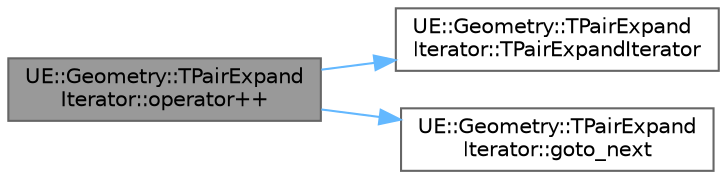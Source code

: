 digraph "UE::Geometry::TPairExpandIterator::operator++"
{
 // INTERACTIVE_SVG=YES
 // LATEX_PDF_SIZE
  bgcolor="transparent";
  edge [fontname=Helvetica,fontsize=10,labelfontname=Helvetica,labelfontsize=10];
  node [fontname=Helvetica,fontsize=10,shape=box,height=0.2,width=0.4];
  rankdir="LR";
  Node1 [id="Node000001",label="UE::Geometry::TPairExpand\lIterator::operator++",height=0.2,width=0.4,color="gray40", fillcolor="grey60", style="filled", fontcolor="black",tooltip=" "];
  Node1 -> Node2 [id="edge1_Node000001_Node000002",color="steelblue1",style="solid",tooltip=" "];
  Node2 [id="Node000002",label="UE::Geometry::TPairExpand\lIterator::TPairExpandIterator",height=0.2,width=0.4,color="grey40", fillcolor="white", style="filled",URL="$dd/dfd/classUE_1_1Geometry_1_1TPairExpandIterator.html#afb9adad5e28684ded22126f200c45aaf",tooltip=" "];
  Node1 -> Node3 [id="edge2_Node000001_Node000003",color="steelblue1",style="solid",tooltip=" "];
  Node3 [id="Node000003",label="UE::Geometry::TPairExpand\lIterator::goto_next",height=0.2,width=0.4,color="grey40", fillcolor="white", style="filled",URL="$dd/dfd/classUE_1_1Geometry_1_1TPairExpandIterator.html#aa2338dd222cffbd59f1eb6dc87fe331b",tooltip=" "];
}
